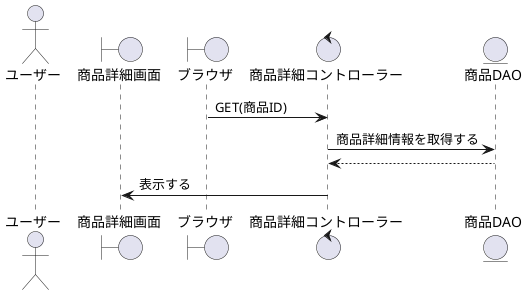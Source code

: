 @startuml 商品詳細を表示

actor    "ユーザー" as act
boundary "商品詳細画面" as product_details_s
boundary "ブラウザ" as brz
control  "商品詳細コントローラー" as product_details_c
entity   "商品DAO" as product_details

'-------------------------------------------------------------------------------------------

brz -> product_details_c : GET(商品ID)
product_details_c -> product_details : 商品詳細情報を取得する
product_details_c <-- product_details
product_details_s <- product_details_c : 表示する

@enduml
